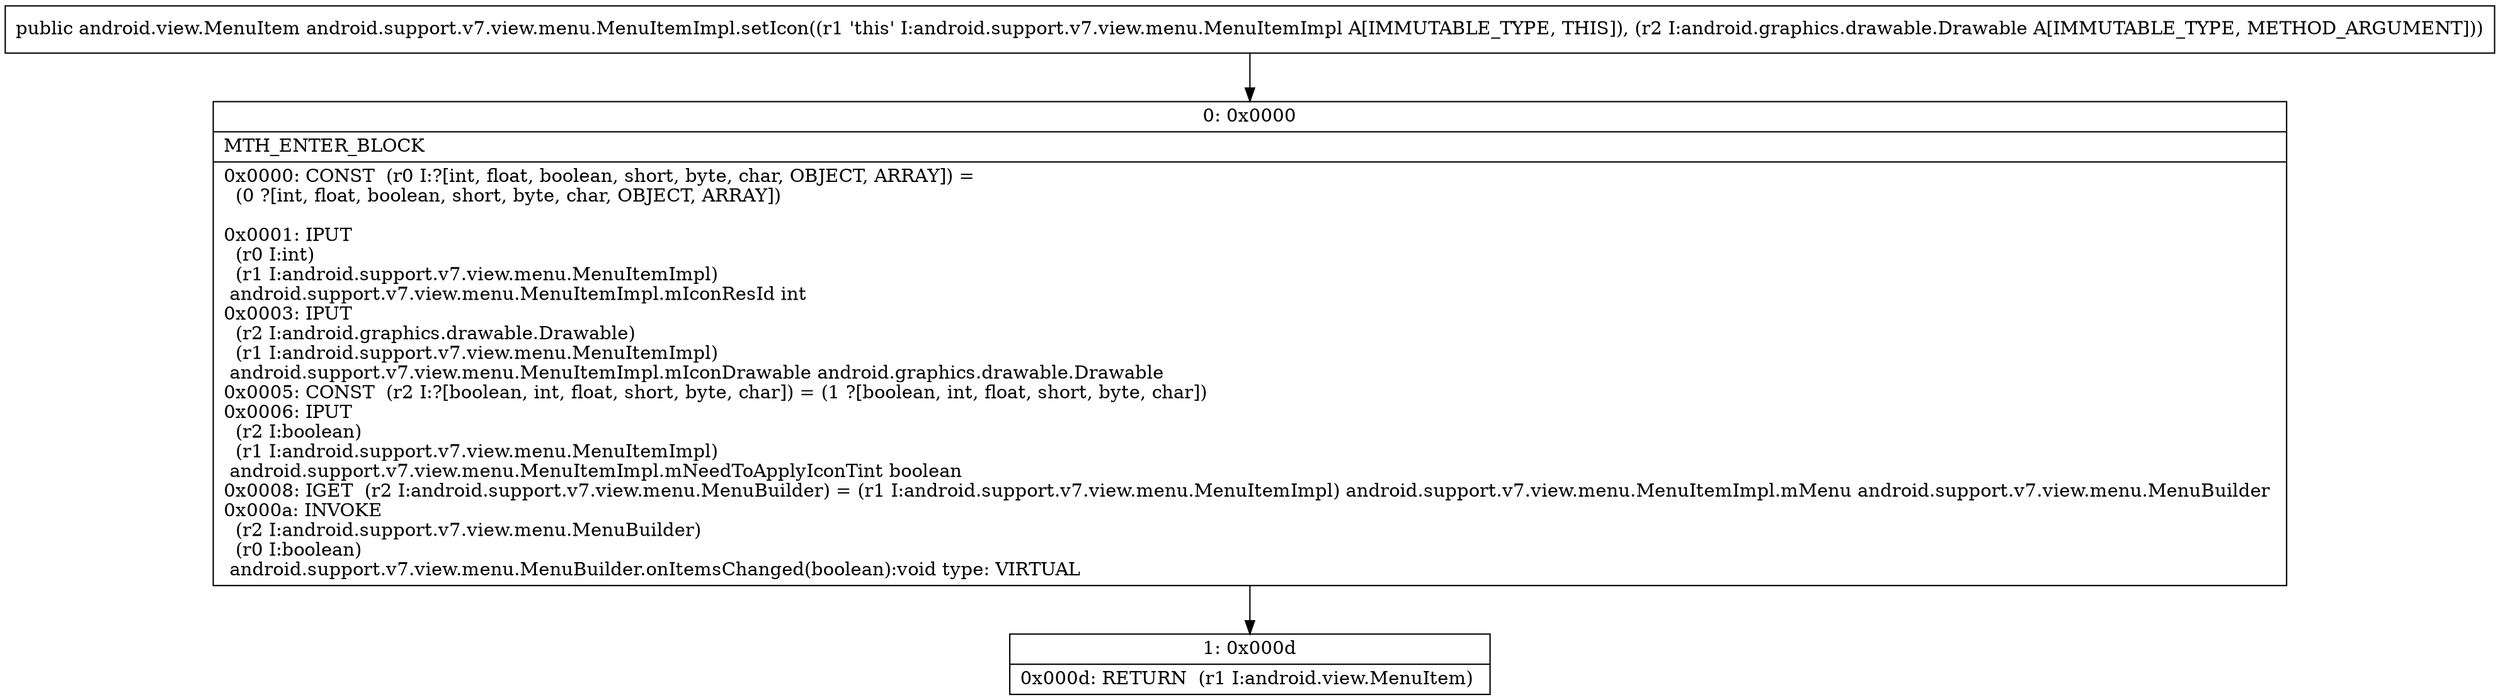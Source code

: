 digraph "CFG forandroid.support.v7.view.menu.MenuItemImpl.setIcon(Landroid\/graphics\/drawable\/Drawable;)Landroid\/view\/MenuItem;" {
Node_0 [shape=record,label="{0\:\ 0x0000|MTH_ENTER_BLOCK\l|0x0000: CONST  (r0 I:?[int, float, boolean, short, byte, char, OBJECT, ARRAY]) = \l  (0 ?[int, float, boolean, short, byte, char, OBJECT, ARRAY])\l \l0x0001: IPUT  \l  (r0 I:int)\l  (r1 I:android.support.v7.view.menu.MenuItemImpl)\l android.support.v7.view.menu.MenuItemImpl.mIconResId int \l0x0003: IPUT  \l  (r2 I:android.graphics.drawable.Drawable)\l  (r1 I:android.support.v7.view.menu.MenuItemImpl)\l android.support.v7.view.menu.MenuItemImpl.mIconDrawable android.graphics.drawable.Drawable \l0x0005: CONST  (r2 I:?[boolean, int, float, short, byte, char]) = (1 ?[boolean, int, float, short, byte, char]) \l0x0006: IPUT  \l  (r2 I:boolean)\l  (r1 I:android.support.v7.view.menu.MenuItemImpl)\l android.support.v7.view.menu.MenuItemImpl.mNeedToApplyIconTint boolean \l0x0008: IGET  (r2 I:android.support.v7.view.menu.MenuBuilder) = (r1 I:android.support.v7.view.menu.MenuItemImpl) android.support.v7.view.menu.MenuItemImpl.mMenu android.support.v7.view.menu.MenuBuilder \l0x000a: INVOKE  \l  (r2 I:android.support.v7.view.menu.MenuBuilder)\l  (r0 I:boolean)\l android.support.v7.view.menu.MenuBuilder.onItemsChanged(boolean):void type: VIRTUAL \l}"];
Node_1 [shape=record,label="{1\:\ 0x000d|0x000d: RETURN  (r1 I:android.view.MenuItem) \l}"];
MethodNode[shape=record,label="{public android.view.MenuItem android.support.v7.view.menu.MenuItemImpl.setIcon((r1 'this' I:android.support.v7.view.menu.MenuItemImpl A[IMMUTABLE_TYPE, THIS]), (r2 I:android.graphics.drawable.Drawable A[IMMUTABLE_TYPE, METHOD_ARGUMENT])) }"];
MethodNode -> Node_0;
Node_0 -> Node_1;
}

